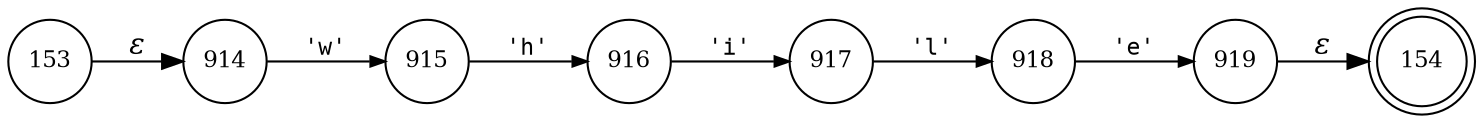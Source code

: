 digraph ATN {
rankdir=LR;
s154[fontsize=11, label="154", shape=doublecircle, fixedsize=true, width=.6];
s914[fontsize=11,label="914", shape=circle, fixedsize=true, width=.55, peripheries=1];
s915[fontsize=11,label="915", shape=circle, fixedsize=true, width=.55, peripheries=1];
s916[fontsize=11,label="916", shape=circle, fixedsize=true, width=.55, peripheries=1];
s917[fontsize=11,label="917", shape=circle, fixedsize=true, width=.55, peripheries=1];
s918[fontsize=11,label="918", shape=circle, fixedsize=true, width=.55, peripheries=1];
s919[fontsize=11,label="919", shape=circle, fixedsize=true, width=.55, peripheries=1];
s153[fontsize=11,label="153", shape=circle, fixedsize=true, width=.55, peripheries=1];
s153 -> s914 [fontname="Times-Italic", label="&epsilon;"];
s914 -> s915 [fontsize=11, fontname="Courier", arrowsize=.7, label = "'w'", arrowhead = normal];
s915 -> s916 [fontsize=11, fontname="Courier", arrowsize=.7, label = "'h'", arrowhead = normal];
s916 -> s917 [fontsize=11, fontname="Courier", arrowsize=.7, label = "'i'", arrowhead = normal];
s917 -> s918 [fontsize=11, fontname="Courier", arrowsize=.7, label = "'l'", arrowhead = normal];
s918 -> s919 [fontsize=11, fontname="Courier", arrowsize=.7, label = "'e'", arrowhead = normal];
s919 -> s154 [fontname="Times-Italic", label="&epsilon;"];
}